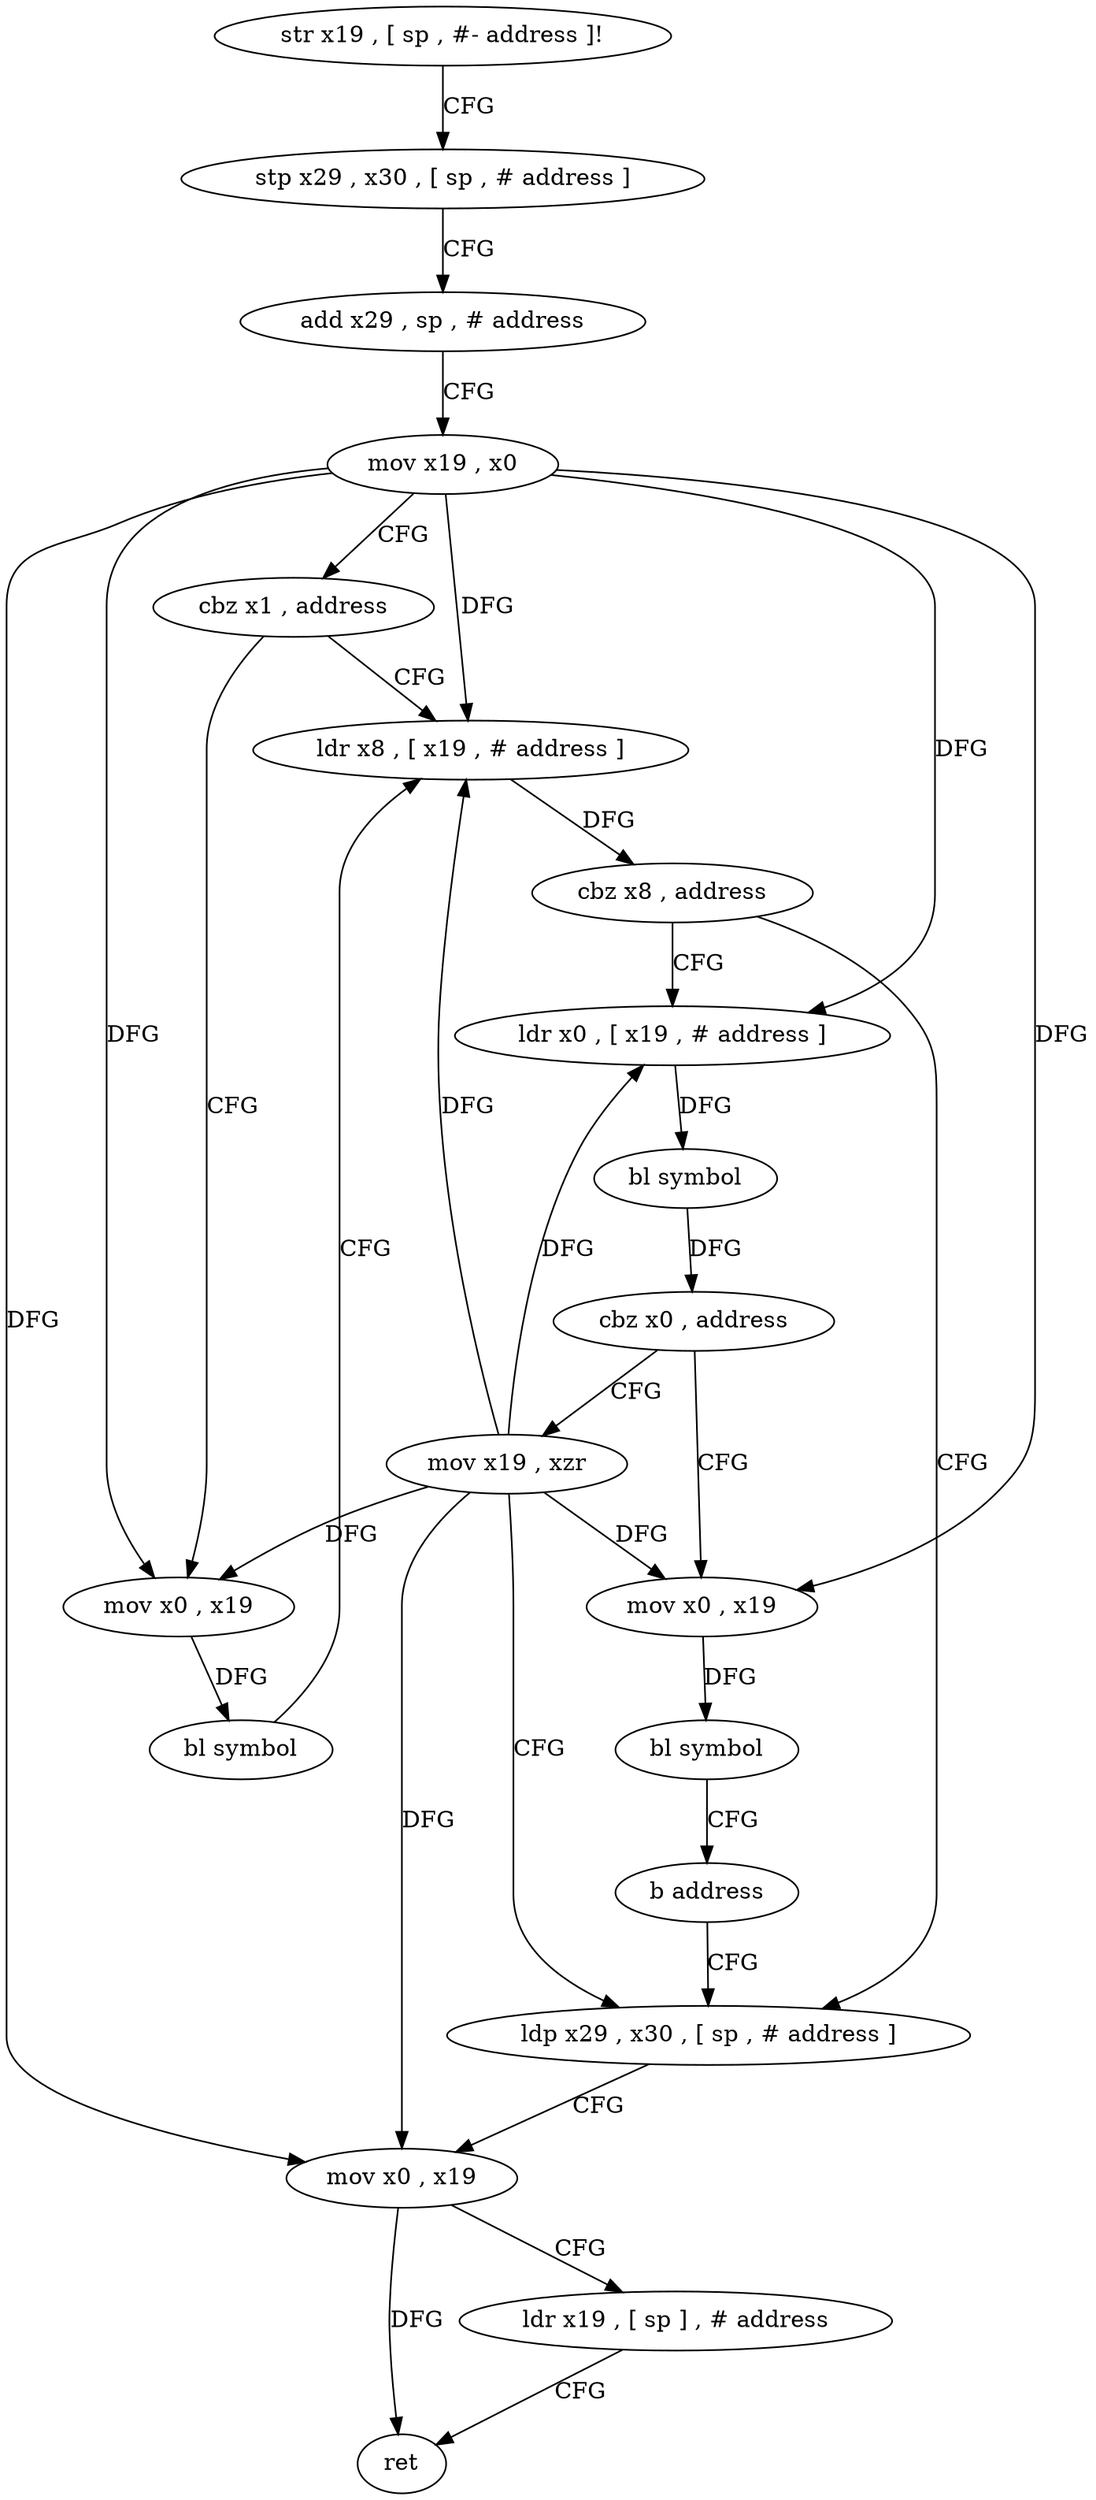 digraph "func" {
"84896" [label = "str x19 , [ sp , #- address ]!" ]
"84900" [label = "stp x29 , x30 , [ sp , # address ]" ]
"84904" [label = "add x29 , sp , # address" ]
"84908" [label = "mov x19 , x0" ]
"84912" [label = "cbz x1 , address" ]
"84924" [label = "ldr x8 , [ x19 , # address ]" ]
"84916" [label = "mov x0 , x19" ]
"84928" [label = "cbz x8 , address" ]
"84960" [label = "ldp x29 , x30 , [ sp , # address ]" ]
"84932" [label = "ldr x0 , [ x19 , # address ]" ]
"84920" [label = "bl symbol" ]
"84964" [label = "mov x0 , x19" ]
"84968" [label = "ldr x19 , [ sp ] , # address" ]
"84972" [label = "ret" ]
"84936" [label = "bl symbol" ]
"84940" [label = "cbz x0 , address" ]
"84956" [label = "mov x19 , xzr" ]
"84944" [label = "mov x0 , x19" ]
"84948" [label = "bl symbol" ]
"84952" [label = "b address" ]
"84896" -> "84900" [ label = "CFG" ]
"84900" -> "84904" [ label = "CFG" ]
"84904" -> "84908" [ label = "CFG" ]
"84908" -> "84912" [ label = "CFG" ]
"84908" -> "84924" [ label = "DFG" ]
"84908" -> "84916" [ label = "DFG" ]
"84908" -> "84964" [ label = "DFG" ]
"84908" -> "84932" [ label = "DFG" ]
"84908" -> "84944" [ label = "DFG" ]
"84912" -> "84924" [ label = "CFG" ]
"84912" -> "84916" [ label = "CFG" ]
"84924" -> "84928" [ label = "DFG" ]
"84916" -> "84920" [ label = "DFG" ]
"84928" -> "84960" [ label = "CFG" ]
"84928" -> "84932" [ label = "CFG" ]
"84960" -> "84964" [ label = "CFG" ]
"84932" -> "84936" [ label = "DFG" ]
"84920" -> "84924" [ label = "CFG" ]
"84964" -> "84968" [ label = "CFG" ]
"84964" -> "84972" [ label = "DFG" ]
"84968" -> "84972" [ label = "CFG" ]
"84936" -> "84940" [ label = "DFG" ]
"84940" -> "84956" [ label = "CFG" ]
"84940" -> "84944" [ label = "CFG" ]
"84956" -> "84960" [ label = "CFG" ]
"84956" -> "84924" [ label = "DFG" ]
"84956" -> "84916" [ label = "DFG" ]
"84956" -> "84964" [ label = "DFG" ]
"84956" -> "84932" [ label = "DFG" ]
"84956" -> "84944" [ label = "DFG" ]
"84944" -> "84948" [ label = "DFG" ]
"84948" -> "84952" [ label = "CFG" ]
"84952" -> "84960" [ label = "CFG" ]
}
